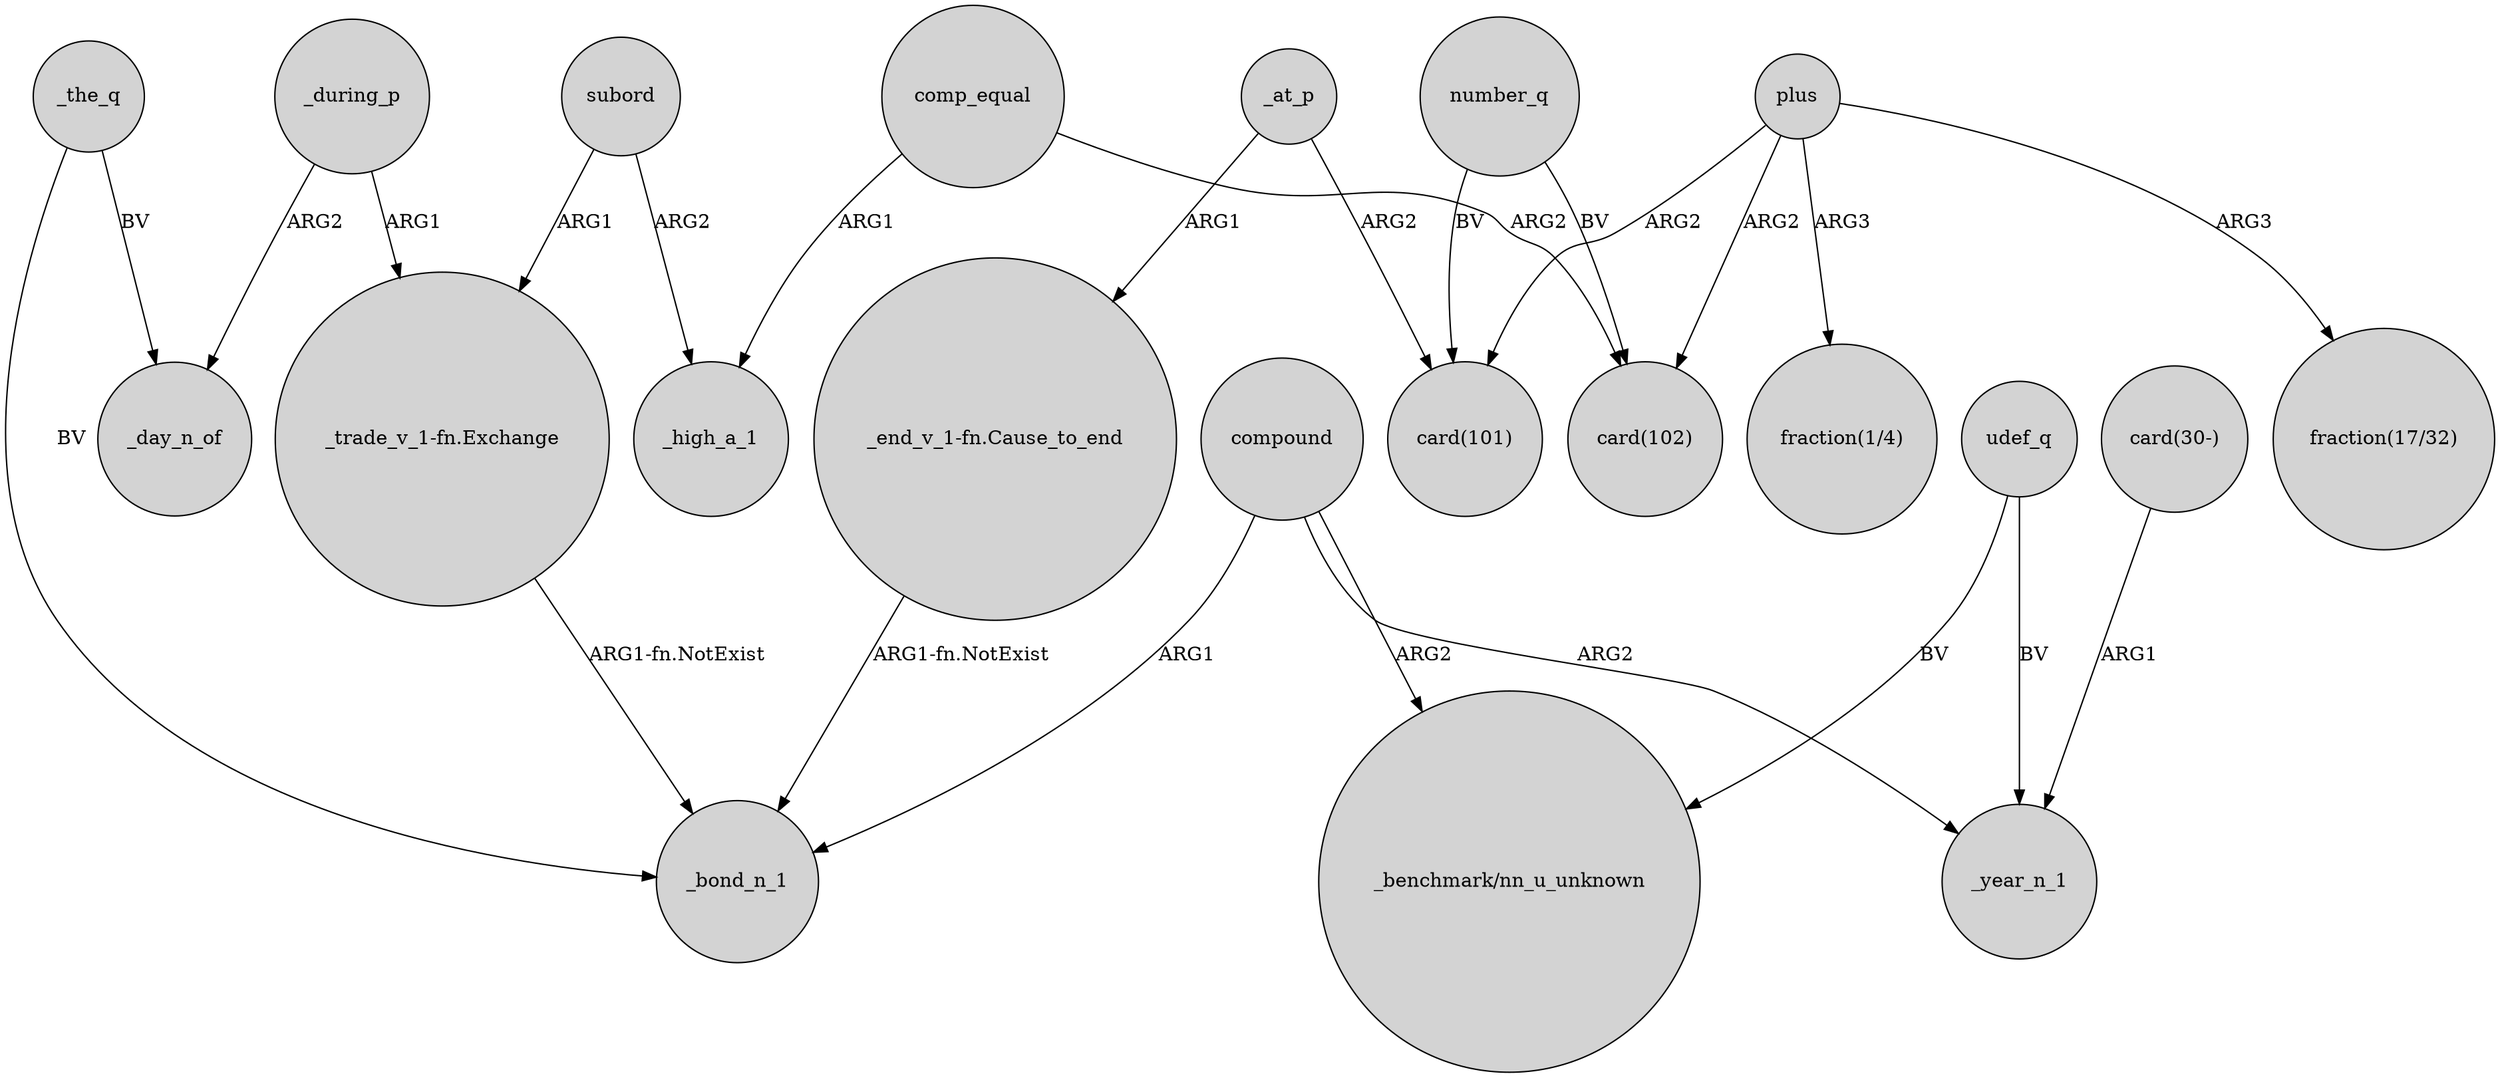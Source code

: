 digraph {
	node [shape=circle style=filled]
	_during_p -> "_trade_v_1-fn.Exchange" [label=ARG1]
	"_trade_v_1-fn.Exchange" -> _bond_n_1 [label="ARG1-fn.NotExist"]
	plus -> "fraction(1/4)" [label=ARG3]
	plus -> "card(102)" [label=ARG2]
	_during_p -> _day_n_of [label=ARG2]
	"_end_v_1-fn.Cause_to_end" -> _bond_n_1 [label="ARG1-fn.NotExist"]
	compound -> _bond_n_1 [label=ARG1]
	"card(30-)" -> _year_n_1 [label=ARG1]
	comp_equal -> _high_a_1 [label=ARG1]
	udef_q -> "_benchmark/nn_u_unknown" [label=BV]
	number_q -> "card(101)" [label=BV]
	_the_q -> _day_n_of [label=BV]
	number_q -> "card(102)" [label=BV]
	subord -> _high_a_1 [label=ARG2]
	plus -> "fraction(17/32)" [label=ARG3]
	compound -> "_benchmark/nn_u_unknown" [label=ARG2]
	_the_q -> _bond_n_1 [label=BV]
	plus -> "card(101)" [label=ARG2]
	udef_q -> _year_n_1 [label=BV]
	_at_p -> "_end_v_1-fn.Cause_to_end" [label=ARG1]
	comp_equal -> "card(102)" [label=ARG2]
	subord -> "_trade_v_1-fn.Exchange" [label=ARG1]
	compound -> _year_n_1 [label=ARG2]
	_at_p -> "card(101)" [label=ARG2]
}
